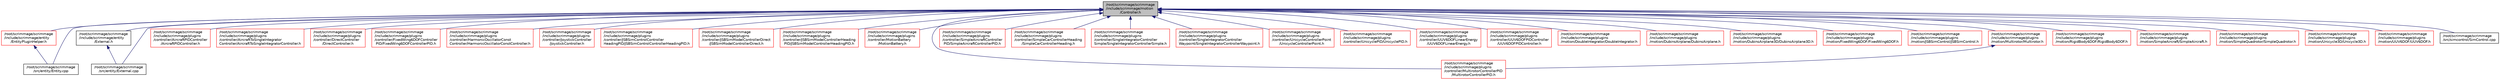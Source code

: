 digraph "/root/scrimmage/scrimmage/include/scrimmage/motion/Controller.h"
{
 // LATEX_PDF_SIZE
  edge [fontname="Helvetica",fontsize="10",labelfontname="Helvetica",labelfontsize="10"];
  node [fontname="Helvetica",fontsize="10",shape=record];
  Node1 [label="/root/scrimmage/scrimmage\l/include/scrimmage/motion\l/Controller.h",height=0.2,width=0.4,color="black", fillcolor="grey75", style="filled", fontcolor="black",tooltip="Brief file description."];
  Node1 -> Node2 [dir="back",color="midnightblue",fontsize="10",style="solid",fontname="Helvetica"];
  Node2 [label="/root/scrimmage/scrimmage\l/include/scrimmage/entity\l/EntityPluginHelper.h",height=0.2,width=0.4,color="red", fillcolor="white", style="filled",URL="$EntityPluginHelper_8h.html",tooltip="Brief file description."];
  Node2 -> Node3 [dir="back",color="midnightblue",fontsize="10",style="solid",fontname="Helvetica"];
  Node3 [label="/root/scrimmage/scrimmage\l/src/entity/Entity.cpp",height=0.2,width=0.4,color="black", fillcolor="white", style="filled",URL="$Entity_8cpp.html",tooltip="Brief file description."];
  Node1 -> Node5 [dir="back",color="midnightblue",fontsize="10",style="solid",fontname="Helvetica"];
  Node5 [label="/root/scrimmage/scrimmage\l/include/scrimmage/entity\l/External.h",height=0.2,width=0.4,color="black", fillcolor="white", style="filled",URL="$External_8h.html",tooltip="Brief file description."];
  Node5 -> Node6 [dir="back",color="midnightblue",fontsize="10",style="solid",fontname="Helvetica"];
  Node6 [label="/root/scrimmage/scrimmage\l/src/entity/External.cpp",height=0.2,width=0.4,color="black", fillcolor="white", style="filled",URL="$External_8cpp.html",tooltip="Brief file description."];
  Node1 -> Node7 [dir="back",color="midnightblue",fontsize="10",style="solid",fontname="Helvetica"];
  Node7 [label="/root/scrimmage/scrimmage\l/include/scrimmage/plugins\l/controller/AircraftPIDController\l/AircraftPIDController.h",height=0.2,width=0.4,color="red", fillcolor="white", style="filled",URL="$AircraftPIDController_8h.html",tooltip="Brief file description."];
  Node1 -> Node9 [dir="back",color="midnightblue",fontsize="10",style="solid",fontname="Helvetica"];
  Node9 [label="/root/scrimmage/scrimmage\l/include/scrimmage/plugins\l/controller/AircraftToSingleIntegrator\lController/AircraftToSingleIntegratorController.h",height=0.2,width=0.4,color="red", fillcolor="white", style="filled",URL="$AircraftToSingleIntegratorController_8h.html",tooltip="Brief file description."];
  Node1 -> Node11 [dir="back",color="midnightblue",fontsize="10",style="solid",fontname="Helvetica"];
  Node11 [label="/root/scrimmage/scrimmage\l/include/scrimmage/plugins\l/controller/DirectController\l/DirectController.h",height=0.2,width=0.4,color="red", fillcolor="white", style="filled",URL="$DirectController_8h.html",tooltip="Brief file description."];
  Node1 -> Node13 [dir="back",color="midnightblue",fontsize="10",style="solid",fontname="Helvetica"];
  Node13 [label="/root/scrimmage/scrimmage\l/include/scrimmage/plugins\l/controller/FixedWing6DOFController\lPID/FixedWing6DOFControllerPID.h",height=0.2,width=0.4,color="red", fillcolor="white", style="filled",URL="$FixedWing6DOFControllerPID_8h.html",tooltip="Brief file description."];
  Node1 -> Node15 [dir="back",color="midnightblue",fontsize="10",style="solid",fontname="Helvetica"];
  Node15 [label="/root/scrimmage/scrimmage\l/include/scrimmage/plugins\l/controller/HarmonicOscillatorConst\lController/HarmonicOscillatorConstController.h",height=0.2,width=0.4,color="red", fillcolor="white", style="filled",URL="$HarmonicOscillatorConstController_8h.html",tooltip="Brief file description."];
  Node1 -> Node17 [dir="back",color="midnightblue",fontsize="10",style="solid",fontname="Helvetica"];
  Node17 [label="/root/scrimmage/scrimmage\l/include/scrimmage/plugins\l/controller/JoystickController\l/JoystickController.h",height=0.2,width=0.4,color="red", fillcolor="white", style="filled",URL="$JoystickController_8h.html",tooltip="Brief file description."];
  Node1 -> Node19 [dir="back",color="midnightblue",fontsize="10",style="solid",fontname="Helvetica"];
  Node19 [label="/root/scrimmage/scrimmage\l/include/scrimmage/plugins\l/controller/JSBSimControlController\lHeadingPID/JSBSimControlControllerHeadingPID.h",height=0.2,width=0.4,color="red", fillcolor="white", style="filled",URL="$JSBSimControlControllerHeadingPID_8h.html",tooltip="Brief file description."];
  Node1 -> Node21 [dir="back",color="midnightblue",fontsize="10",style="solid",fontname="Helvetica"];
  Node21 [label="/root/scrimmage/scrimmage\l/include/scrimmage/plugins\l/controller/JSBSimModelControllerDirect\l/JSBSimModelControllerDirect.h",height=0.2,width=0.4,color="red", fillcolor="white", style="filled",URL="$JSBSimModelControllerDirect_8h.html",tooltip="Brief file description."];
  Node1 -> Node23 [dir="back",color="midnightblue",fontsize="10",style="solid",fontname="Helvetica"];
  Node23 [label="/root/scrimmage/scrimmage\l/include/scrimmage/plugins\l/controller/JSBSimModelControllerHeading\lPID/JSBSimModelControllerHeadingPID.h",height=0.2,width=0.4,color="red", fillcolor="white", style="filled",URL="$JSBSimModelControllerHeadingPID_8h.html",tooltip="Brief file description."];
  Node1 -> Node25 [dir="back",color="midnightblue",fontsize="10",style="solid",fontname="Helvetica"];
  Node25 [label="/root/scrimmage/scrimmage\l/include/scrimmage/plugins\l/controller/MotionBattery\l/MotionBattery.h",height=0.2,width=0.4,color="red", fillcolor="white", style="filled",URL="$MotionBattery_8h.html",tooltip="Brief file description."];
  Node1 -> Node27 [dir="back",color="midnightblue",fontsize="10",style="solid",fontname="Helvetica"];
  Node27 [label="/root/scrimmage/scrimmage\l/include/scrimmage/plugins\l/controller/MultirotorControllerPID\l/MultirotorControllerPID.h",height=0.2,width=0.4,color="red", fillcolor="white", style="filled",URL="$MultirotorControllerPID_8h.html",tooltip="Brief file description."];
  Node1 -> Node29 [dir="back",color="midnightblue",fontsize="10",style="solid",fontname="Helvetica"];
  Node29 [label="/root/scrimmage/scrimmage\l/include/scrimmage/plugins\l/controller/SimpleAircraftController\lPID/SimpleAircraftControllerPID.h",height=0.2,width=0.4,color="red", fillcolor="white", style="filled",URL="$SimpleAircraftControllerPID_8h.html",tooltip="Brief file description."];
  Node1 -> Node31 [dir="back",color="midnightblue",fontsize="10",style="solid",fontname="Helvetica"];
  Node31 [label="/root/scrimmage/scrimmage\l/include/scrimmage/plugins\l/controller/SimpleCarControllerHeading\l/SimpleCarControllerHeading.h",height=0.2,width=0.4,color="red", fillcolor="white", style="filled",URL="$SimpleCarControllerHeading_8h.html",tooltip="Brief file description."];
  Node1 -> Node33 [dir="back",color="midnightblue",fontsize="10",style="solid",fontname="Helvetica"];
  Node33 [label="/root/scrimmage/scrimmage\l/include/scrimmage/plugins\l/controller/SingleIntegratorController\lSimple/SingleIntegratorControllerSimple.h",height=0.2,width=0.4,color="red", fillcolor="white", style="filled",URL="$SingleIntegratorControllerSimple_8h.html",tooltip="Brief file description."];
  Node1 -> Node35 [dir="back",color="midnightblue",fontsize="10",style="solid",fontname="Helvetica"];
  Node35 [label="/root/scrimmage/scrimmage\l/include/scrimmage/plugins\l/controller/SingleIntegratorController\lWaypoint/SingleIntegratorControllerWaypoint.h",height=0.2,width=0.4,color="red", fillcolor="white", style="filled",URL="$SingleIntegratorControllerWaypoint_8h.html",tooltip="Brief file description."];
  Node1 -> Node37 [dir="back",color="midnightblue",fontsize="10",style="solid",fontname="Helvetica"];
  Node37 [label="/root/scrimmage/scrimmage\l/include/scrimmage/plugins\l/controller/UnicycleControllerPoint\l/UnicycleControllerPoint.h",height=0.2,width=0.4,color="red", fillcolor="white", style="filled",URL="$UnicycleControllerPoint_8h.html",tooltip="Brief file description."];
  Node1 -> Node39 [dir="back",color="midnightblue",fontsize="10",style="solid",fontname="Helvetica"];
  Node39 [label="/root/scrimmage/scrimmage\l/include/scrimmage/plugins\l/controller/UnicyclePID/UnicyclePID.h",height=0.2,width=0.4,color="red", fillcolor="white", style="filled",URL="$UnicyclePID_8h.html",tooltip="Brief file description."];
  Node1 -> Node41 [dir="back",color="midnightblue",fontsize="10",style="solid",fontname="Helvetica"];
  Node41 [label="/root/scrimmage/scrimmage\l/include/scrimmage/plugins\l/controller/UUV6DOFLinearEnergy\l/UUV6DOFLinearEnergy.h",height=0.2,width=0.4,color="red", fillcolor="white", style="filled",URL="$UUV6DOFLinearEnergy_8h.html",tooltip="Brief file description."];
  Node1 -> Node43 [dir="back",color="midnightblue",fontsize="10",style="solid",fontname="Helvetica"];
  Node43 [label="/root/scrimmage/scrimmage\l/include/scrimmage/plugins\l/controller/UUV6DOFPIDController\l/UUV6DOFPIDController.h",height=0.2,width=0.4,color="red", fillcolor="white", style="filled",URL="$UUV6DOFPIDController_8h.html",tooltip="Brief file description."];
  Node1 -> Node45 [dir="back",color="midnightblue",fontsize="10",style="solid",fontname="Helvetica"];
  Node45 [label="/root/scrimmage/scrimmage\l/include/scrimmage/plugins\l/motion/DoubleIntegrator/DoubleIntegrator.h",height=0.2,width=0.4,color="red", fillcolor="white", style="filled",URL="$DoubleIntegrator_8h.html",tooltip="Brief file description."];
  Node1 -> Node51 [dir="back",color="midnightblue",fontsize="10",style="solid",fontname="Helvetica"];
  Node51 [label="/root/scrimmage/scrimmage\l/include/scrimmage/plugins\l/motion/DubinsAirplane/DubinsAirplane.h",height=0.2,width=0.4,color="red", fillcolor="white", style="filled",URL="$DubinsAirplane_8h.html",tooltip="Brief file description."];
  Node1 -> Node53 [dir="back",color="midnightblue",fontsize="10",style="solid",fontname="Helvetica"];
  Node53 [label="/root/scrimmage/scrimmage\l/include/scrimmage/plugins\l/motion/DubinsAirplane3D/DubinsAirplane3D.h",height=0.2,width=0.4,color="red", fillcolor="white", style="filled",URL="$DubinsAirplane3D_8h.html",tooltip="Brief file description."];
  Node1 -> Node55 [dir="back",color="midnightblue",fontsize="10",style="solid",fontname="Helvetica"];
  Node55 [label="/root/scrimmage/scrimmage\l/include/scrimmage/plugins\l/motion/FixedWing6DOF/FixedWing6DOF.h",height=0.2,width=0.4,color="red", fillcolor="white", style="filled",URL="$FixedWing6DOF_8h.html",tooltip="Brief file description."];
  Node1 -> Node60 [dir="back",color="midnightblue",fontsize="10",style="solid",fontname="Helvetica"];
  Node60 [label="/root/scrimmage/scrimmage\l/include/scrimmage/plugins\l/motion/JSBSimControl/JSBSimControl.h",height=0.2,width=0.4,color="red", fillcolor="white", style="filled",URL="$JSBSimControl_8h.html",tooltip="Brief file description."];
  Node1 -> Node62 [dir="back",color="midnightblue",fontsize="10",style="solid",fontname="Helvetica"];
  Node62 [label="/root/scrimmage/scrimmage\l/include/scrimmage/plugins\l/motion/Multirotor/Multirotor.h",height=0.2,width=0.4,color="red", fillcolor="white", style="filled",URL="$Multirotor_8h.html",tooltip="Brief file description."];
  Node62 -> Node27 [dir="back",color="midnightblue",fontsize="10",style="solid",fontname="Helvetica"];
  Node1 -> Node66 [dir="back",color="midnightblue",fontsize="10",style="solid",fontname="Helvetica"];
  Node66 [label="/root/scrimmage/scrimmage\l/include/scrimmage/plugins\l/motion/RigidBody6DOF/RigidBody6DOF.h",height=0.2,width=0.4,color="red", fillcolor="white", style="filled",URL="$RigidBody6DOF_8h.html",tooltip="Brief file description."];
  Node1 -> Node72 [dir="back",color="midnightblue",fontsize="10",style="solid",fontname="Helvetica"];
  Node72 [label="/root/scrimmage/scrimmage\l/include/scrimmage/plugins\l/motion/SimpleAircraft/SimpleAircraft.h",height=0.2,width=0.4,color="red", fillcolor="white", style="filled",URL="$SimpleAircraft_8h.html",tooltip="Brief file description."];
  Node1 -> Node74 [dir="back",color="midnightblue",fontsize="10",style="solid",fontname="Helvetica"];
  Node74 [label="/root/scrimmage/scrimmage\l/include/scrimmage/plugins\l/motion/SimpleQuadrotor/SimpleQuadrotor.h",height=0.2,width=0.4,color="red", fillcolor="white", style="filled",URL="$SimpleQuadrotor_8h.html",tooltip="Brief file description."];
  Node1 -> Node78 [dir="back",color="midnightblue",fontsize="10",style="solid",fontname="Helvetica"];
  Node78 [label="/root/scrimmage/scrimmage\l/include/scrimmage/plugins\l/motion/Unicycle3D/Unicycle3D.h",height=0.2,width=0.4,color="red", fillcolor="white", style="filled",URL="$Unicycle3D_8h.html",tooltip="Brief file description."];
  Node1 -> Node80 [dir="back",color="midnightblue",fontsize="10",style="solid",fontname="Helvetica"];
  Node80 [label="/root/scrimmage/scrimmage\l/include/scrimmage/plugins\l/motion/UUV6DOF/UUV6DOF.h",height=0.2,width=0.4,color="red", fillcolor="white", style="filled",URL="$UUV6DOF_8h.html",tooltip="Brief file description."];
  Node1 -> Node3 [dir="back",color="midnightblue",fontsize="10",style="solid",fontname="Helvetica"];
  Node1 -> Node6 [dir="back",color="midnightblue",fontsize="10",style="solid",fontname="Helvetica"];
  Node1 -> Node82 [dir="back",color="midnightblue",fontsize="10",style="solid",fontname="Helvetica"];
  Node82 [label="/root/scrimmage/scrimmage\l/src/simcontrol/SimControl.cpp",height=0.2,width=0.4,color="black", fillcolor="white", style="filled",URL="$SimControl_8cpp.html",tooltip="Brief file description."];
}
